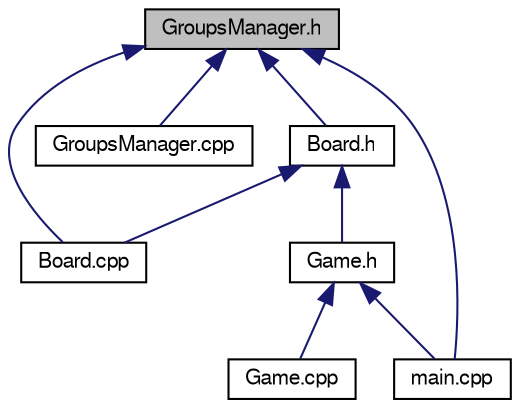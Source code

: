 digraph G
{
  edge [fontname="FreeSans",fontsize="10",labelfontname="FreeSans",labelfontsize="10"];
  node [fontname="FreeSans",fontsize="10",shape=record];
  Node1 [label="GroupsManager.h",height=0.2,width=0.4,color="black", fillcolor="grey75", style="filled" fontcolor="black"];
  Node1 -> Node2 [dir="back",color="midnightblue",fontsize="10",style="solid",fontname="FreeSans"];
  Node2 [label="Board.cpp",height=0.2,width=0.4,color="black", fillcolor="white", style="filled",URL="$_board_8cpp.html"];
  Node1 -> Node3 [dir="back",color="midnightblue",fontsize="10",style="solid",fontname="FreeSans"];
  Node3 [label="GroupsManager.cpp",height=0.2,width=0.4,color="black", fillcolor="white", style="filled",URL="$_groups_manager_8cpp.html"];
  Node1 -> Node4 [dir="back",color="midnightblue",fontsize="10",style="solid",fontname="FreeSans"];
  Node4 [label="main.cpp",height=0.2,width=0.4,color="black", fillcolor="white", style="filled",URL="$main_8cpp.html"];
  Node1 -> Node5 [dir="back",color="midnightblue",fontsize="10",style="solid",fontname="FreeSans"];
  Node5 [label="Board.h",height=0.2,width=0.4,color="black", fillcolor="white", style="filled",URL="$_board_8h.html"];
  Node5 -> Node2 [dir="back",color="midnightblue",fontsize="10",style="solid",fontname="FreeSans"];
  Node5 -> Node6 [dir="back",color="midnightblue",fontsize="10",style="solid",fontname="FreeSans"];
  Node6 [label="Game.h",height=0.2,width=0.4,color="black", fillcolor="white", style="filled",URL="$_game_8h.html"];
  Node6 -> Node7 [dir="back",color="midnightblue",fontsize="10",style="solid",fontname="FreeSans"];
  Node7 [label="Game.cpp",height=0.2,width=0.4,color="black", fillcolor="white", style="filled",URL="$_game_8cpp.html"];
  Node6 -> Node4 [dir="back",color="midnightblue",fontsize="10",style="solid",fontname="FreeSans"];
}
